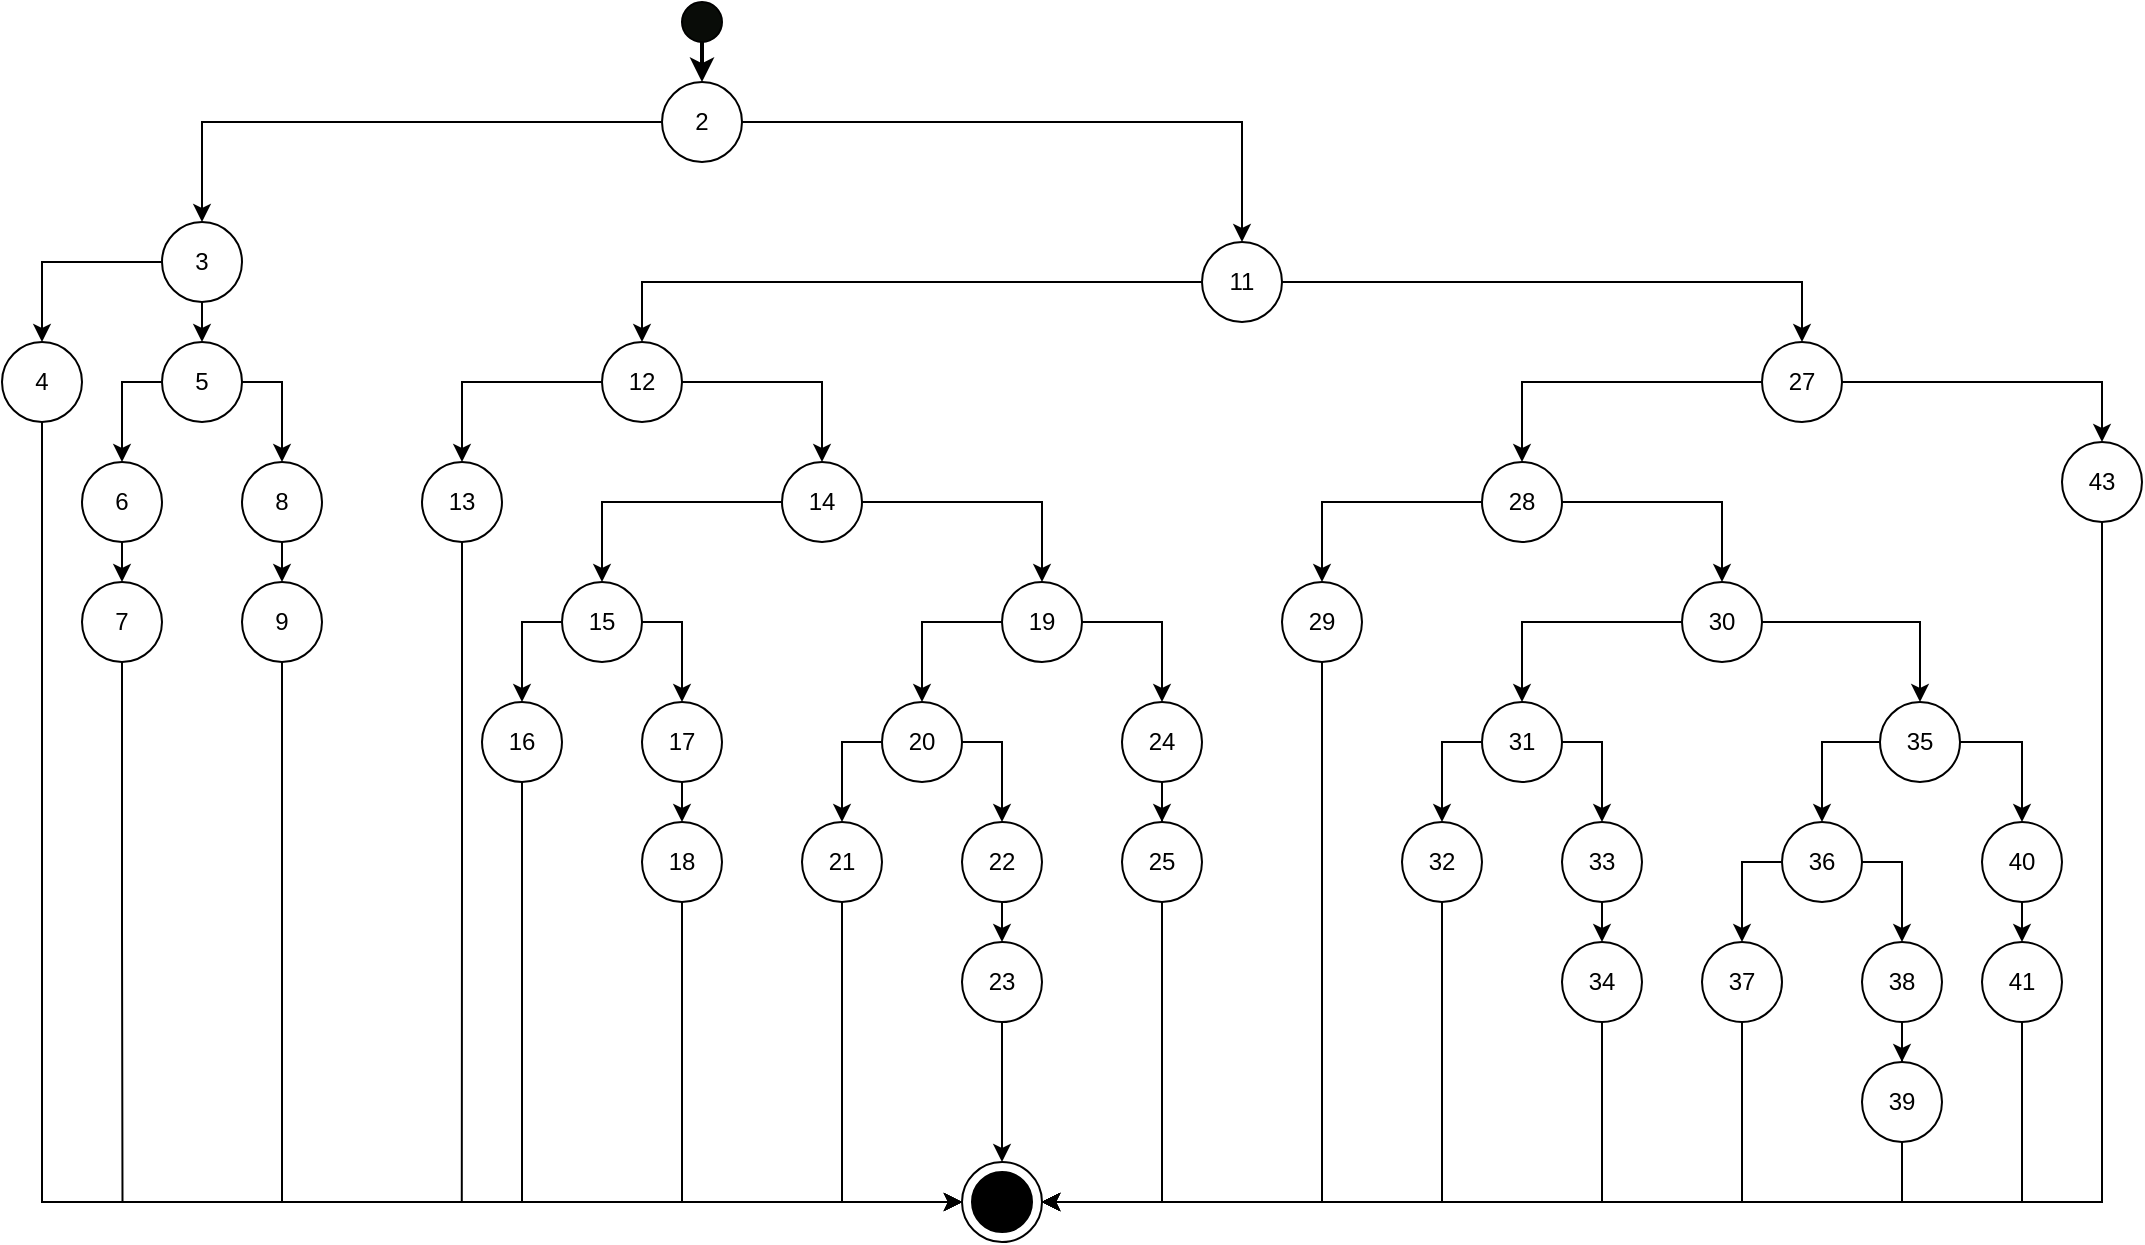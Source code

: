 <mxfile version="27.0.1">
  <diagram name="Page-1" id="9ES8DGGHy8GP_p8P-mcz">
    <mxGraphModel dx="1149" dy="633" grid="1" gridSize="10" guides="1" tooltips="1" connect="1" arrows="1" fold="1" page="1" pageScale="1" pageWidth="850" pageHeight="1100" math="0" shadow="0">
      <root>
        <mxCell id="0" />
        <mxCell id="1" parent="0" />
        <mxCell id="TJkIeTeqpMncl4AM9JZS-7" style="edgeStyle=orthogonalEdgeStyle;rounded=0;orthogonalLoop=1;jettySize=auto;html=1;exitX=0;exitY=0.5;exitDx=0;exitDy=0;entryX=0.5;entryY=0;entryDx=0;entryDy=0;" edge="1" parent="1" source="TJkIeTeqpMncl4AM9JZS-2" target="TJkIeTeqpMncl4AM9JZS-3">
          <mxGeometry relative="1" as="geometry" />
        </mxCell>
        <mxCell id="TJkIeTeqpMncl4AM9JZS-8" style="edgeStyle=orthogonalEdgeStyle;rounded=0;orthogonalLoop=1;jettySize=auto;html=1;exitX=1;exitY=0.5;exitDx=0;exitDy=0;entryX=0.5;entryY=0;entryDx=0;entryDy=0;" edge="1" parent="1" source="TJkIeTeqpMncl4AM9JZS-2" target="TJkIeTeqpMncl4AM9JZS-4">
          <mxGeometry relative="1" as="geometry" />
        </mxCell>
        <mxCell id="TJkIeTeqpMncl4AM9JZS-2" value="2" style="ellipse;whiteSpace=wrap;html=1;aspect=fixed;" vertex="1" parent="1">
          <mxGeometry x="450" y="210" width="40" height="40" as="geometry" />
        </mxCell>
        <mxCell id="TJkIeTeqpMncl4AM9JZS-9" style="edgeStyle=orthogonalEdgeStyle;rounded=0;orthogonalLoop=1;jettySize=auto;html=1;exitX=0;exitY=0.5;exitDx=0;exitDy=0;entryX=0.5;entryY=0;entryDx=0;entryDy=0;" edge="1" parent="1" source="TJkIeTeqpMncl4AM9JZS-3" target="TJkIeTeqpMncl4AM9JZS-5">
          <mxGeometry relative="1" as="geometry" />
        </mxCell>
        <mxCell id="TJkIeTeqpMncl4AM9JZS-10" style="edgeStyle=orthogonalEdgeStyle;rounded=0;orthogonalLoop=1;jettySize=auto;html=1;exitX=0.5;exitY=1;exitDx=0;exitDy=0;entryX=0.5;entryY=0;entryDx=0;entryDy=0;" edge="1" parent="1" source="TJkIeTeqpMncl4AM9JZS-3" target="TJkIeTeqpMncl4AM9JZS-6">
          <mxGeometry relative="1" as="geometry" />
        </mxCell>
        <mxCell id="TJkIeTeqpMncl4AM9JZS-3" value="3" style="ellipse;whiteSpace=wrap;html=1;aspect=fixed;" vertex="1" parent="1">
          <mxGeometry x="200" y="280" width="40" height="40" as="geometry" />
        </mxCell>
        <mxCell id="TJkIeTeqpMncl4AM9JZS-21" style="edgeStyle=orthogonalEdgeStyle;rounded=0;orthogonalLoop=1;jettySize=auto;html=1;exitX=0;exitY=0.5;exitDx=0;exitDy=0;entryX=0.5;entryY=0;entryDx=0;entryDy=0;" edge="1" parent="1" source="TJkIeTeqpMncl4AM9JZS-4" target="TJkIeTeqpMncl4AM9JZS-19">
          <mxGeometry relative="1" as="geometry" />
        </mxCell>
        <mxCell id="TJkIeTeqpMncl4AM9JZS-53" style="edgeStyle=orthogonalEdgeStyle;rounded=0;orthogonalLoop=1;jettySize=auto;html=1;exitX=1;exitY=0.5;exitDx=0;exitDy=0;entryX=0.5;entryY=0;entryDx=0;entryDy=0;" edge="1" parent="1" source="TJkIeTeqpMncl4AM9JZS-4" target="TJkIeTeqpMncl4AM9JZS-20">
          <mxGeometry relative="1" as="geometry" />
        </mxCell>
        <mxCell id="TJkIeTeqpMncl4AM9JZS-4" value="11" style="ellipse;whiteSpace=wrap;html=1;aspect=fixed;" vertex="1" parent="1">
          <mxGeometry x="720" y="290" width="40" height="40" as="geometry" />
        </mxCell>
        <mxCell id="TJkIeTeqpMncl4AM9JZS-85" style="edgeStyle=orthogonalEdgeStyle;rounded=0;orthogonalLoop=1;jettySize=auto;html=1;exitX=0.5;exitY=1;exitDx=0;exitDy=0;entryX=0;entryY=0.5;entryDx=0;entryDy=0;" edge="1" parent="1" source="TJkIeTeqpMncl4AM9JZS-5" target="TJkIeTeqpMncl4AM9JZS-82">
          <mxGeometry relative="1" as="geometry" />
        </mxCell>
        <mxCell id="TJkIeTeqpMncl4AM9JZS-5" value="4" style="ellipse;whiteSpace=wrap;html=1;aspect=fixed;" vertex="1" parent="1">
          <mxGeometry x="120" y="340" width="40" height="40" as="geometry" />
        </mxCell>
        <mxCell id="TJkIeTeqpMncl4AM9JZS-12" style="edgeStyle=orthogonalEdgeStyle;rounded=0;orthogonalLoop=1;jettySize=auto;html=1;exitX=0;exitY=0.5;exitDx=0;exitDy=0;" edge="1" parent="1" source="TJkIeTeqpMncl4AM9JZS-6" target="TJkIeTeqpMncl4AM9JZS-11">
          <mxGeometry relative="1" as="geometry" />
        </mxCell>
        <mxCell id="TJkIeTeqpMncl4AM9JZS-14" style="edgeStyle=orthogonalEdgeStyle;rounded=0;orthogonalLoop=1;jettySize=auto;html=1;exitX=1;exitY=0.5;exitDx=0;exitDy=0;entryX=0.5;entryY=0;entryDx=0;entryDy=0;" edge="1" parent="1" source="TJkIeTeqpMncl4AM9JZS-6" target="TJkIeTeqpMncl4AM9JZS-13">
          <mxGeometry relative="1" as="geometry" />
        </mxCell>
        <mxCell id="TJkIeTeqpMncl4AM9JZS-6" value="5" style="ellipse;whiteSpace=wrap;html=1;aspect=fixed;" vertex="1" parent="1">
          <mxGeometry x="200" y="340" width="40" height="40" as="geometry" />
        </mxCell>
        <mxCell id="TJkIeTeqpMncl4AM9JZS-16" style="edgeStyle=orthogonalEdgeStyle;rounded=0;orthogonalLoop=1;jettySize=auto;html=1;exitX=0.5;exitY=1;exitDx=0;exitDy=0;entryX=0.5;entryY=0;entryDx=0;entryDy=0;" edge="1" parent="1" source="TJkIeTeqpMncl4AM9JZS-11" target="TJkIeTeqpMncl4AM9JZS-15">
          <mxGeometry relative="1" as="geometry" />
        </mxCell>
        <mxCell id="TJkIeTeqpMncl4AM9JZS-11" value="6" style="ellipse;whiteSpace=wrap;html=1;aspect=fixed;" vertex="1" parent="1">
          <mxGeometry x="160" y="400" width="40" height="40" as="geometry" />
        </mxCell>
        <mxCell id="TJkIeTeqpMncl4AM9JZS-18" style="edgeStyle=orthogonalEdgeStyle;rounded=0;orthogonalLoop=1;jettySize=auto;html=1;exitX=0.5;exitY=1;exitDx=0;exitDy=0;entryX=0.5;entryY=0;entryDx=0;entryDy=0;" edge="1" parent="1" source="TJkIeTeqpMncl4AM9JZS-13" target="TJkIeTeqpMncl4AM9JZS-17">
          <mxGeometry relative="1" as="geometry" />
        </mxCell>
        <mxCell id="TJkIeTeqpMncl4AM9JZS-13" value="8" style="ellipse;whiteSpace=wrap;html=1;aspect=fixed;" vertex="1" parent="1">
          <mxGeometry x="240" y="400" width="40" height="40" as="geometry" />
        </mxCell>
        <mxCell id="TJkIeTeqpMncl4AM9JZS-110" style="edgeStyle=orthogonalEdgeStyle;rounded=0;orthogonalLoop=1;jettySize=auto;html=1;exitX=0.5;exitY=1;exitDx=0;exitDy=0;endArrow=none;startFill=0;" edge="1" parent="1" source="TJkIeTeqpMncl4AM9JZS-15">
          <mxGeometry relative="1" as="geometry">
            <mxPoint x="180.25" y="770" as="targetPoint" />
          </mxGeometry>
        </mxCell>
        <mxCell id="TJkIeTeqpMncl4AM9JZS-15" value="7" style="ellipse;whiteSpace=wrap;html=1;aspect=fixed;" vertex="1" parent="1">
          <mxGeometry x="160" y="460" width="40" height="40" as="geometry" />
        </mxCell>
        <mxCell id="TJkIeTeqpMncl4AM9JZS-88" style="edgeStyle=orthogonalEdgeStyle;rounded=0;orthogonalLoop=1;jettySize=auto;html=1;exitX=0.5;exitY=1;exitDx=0;exitDy=0;entryX=0;entryY=0.5;entryDx=0;entryDy=0;" edge="1" parent="1" source="TJkIeTeqpMncl4AM9JZS-17" target="TJkIeTeqpMncl4AM9JZS-82">
          <mxGeometry relative="1" as="geometry" />
        </mxCell>
        <mxCell id="TJkIeTeqpMncl4AM9JZS-17" value="9" style="ellipse;whiteSpace=wrap;html=1;aspect=fixed;" vertex="1" parent="1">
          <mxGeometry x="240" y="460" width="40" height="40" as="geometry" />
        </mxCell>
        <mxCell id="TJkIeTeqpMncl4AM9JZS-29" style="edgeStyle=orthogonalEdgeStyle;rounded=0;orthogonalLoop=1;jettySize=auto;html=1;exitX=0;exitY=0.5;exitDx=0;exitDy=0;entryX=0.5;entryY=0;entryDx=0;entryDy=0;" edge="1" parent="1" source="TJkIeTeqpMncl4AM9JZS-19" target="TJkIeTeqpMncl4AM9JZS-22">
          <mxGeometry relative="1" as="geometry" />
        </mxCell>
        <mxCell id="TJkIeTeqpMncl4AM9JZS-30" style="edgeStyle=orthogonalEdgeStyle;rounded=0;orthogonalLoop=1;jettySize=auto;html=1;exitX=1;exitY=0.5;exitDx=0;exitDy=0;" edge="1" parent="1" source="TJkIeTeqpMncl4AM9JZS-19" target="TJkIeTeqpMncl4AM9JZS-23">
          <mxGeometry relative="1" as="geometry" />
        </mxCell>
        <mxCell id="TJkIeTeqpMncl4AM9JZS-19" value="12" style="ellipse;whiteSpace=wrap;html=1;aspect=fixed;" vertex="1" parent="1">
          <mxGeometry x="420" y="340" width="40" height="40" as="geometry" />
        </mxCell>
        <mxCell id="TJkIeTeqpMncl4AM9JZS-80" style="edgeStyle=orthogonalEdgeStyle;rounded=0;orthogonalLoop=1;jettySize=auto;html=1;exitX=0;exitY=0.5;exitDx=0;exitDy=0;entryX=0.5;entryY=0;entryDx=0;entryDy=0;" edge="1" parent="1" source="TJkIeTeqpMncl4AM9JZS-20" target="TJkIeTeqpMncl4AM9JZS-51">
          <mxGeometry relative="1" as="geometry" />
        </mxCell>
        <mxCell id="TJkIeTeqpMncl4AM9JZS-81" style="edgeStyle=orthogonalEdgeStyle;rounded=0;orthogonalLoop=1;jettySize=auto;html=1;exitX=1;exitY=0.5;exitDx=0;exitDy=0;entryX=0.5;entryY=0;entryDx=0;entryDy=0;" edge="1" parent="1" source="TJkIeTeqpMncl4AM9JZS-20" target="TJkIeTeqpMncl4AM9JZS-52">
          <mxGeometry relative="1" as="geometry" />
        </mxCell>
        <mxCell id="TJkIeTeqpMncl4AM9JZS-20" value="27" style="ellipse;whiteSpace=wrap;html=1;aspect=fixed;" vertex="1" parent="1">
          <mxGeometry x="1000" y="340" width="40" height="40" as="geometry" />
        </mxCell>
        <mxCell id="TJkIeTeqpMncl4AM9JZS-111" style="edgeStyle=orthogonalEdgeStyle;rounded=0;orthogonalLoop=1;jettySize=auto;html=1;exitX=0.5;exitY=1;exitDx=0;exitDy=0;endArrow=none;startFill=0;" edge="1" parent="1" source="TJkIeTeqpMncl4AM9JZS-22">
          <mxGeometry relative="1" as="geometry">
            <mxPoint x="349.889" y="770" as="targetPoint" />
          </mxGeometry>
        </mxCell>
        <mxCell id="TJkIeTeqpMncl4AM9JZS-22" value="13" style="ellipse;whiteSpace=wrap;html=1;aspect=fixed;" vertex="1" parent="1">
          <mxGeometry x="330" y="400" width="40" height="40" as="geometry" />
        </mxCell>
        <mxCell id="TJkIeTeqpMncl4AM9JZS-32" style="edgeStyle=orthogonalEdgeStyle;rounded=0;orthogonalLoop=1;jettySize=auto;html=1;exitX=0;exitY=0.5;exitDx=0;exitDy=0;entryX=0.5;entryY=0;entryDx=0;entryDy=0;" edge="1" parent="1" source="TJkIeTeqpMncl4AM9JZS-23" target="TJkIeTeqpMncl4AM9JZS-24">
          <mxGeometry relative="1" as="geometry" />
        </mxCell>
        <mxCell id="TJkIeTeqpMncl4AM9JZS-34" style="edgeStyle=orthogonalEdgeStyle;rounded=0;orthogonalLoop=1;jettySize=auto;html=1;exitX=1;exitY=0.5;exitDx=0;exitDy=0;entryX=0.5;entryY=0;entryDx=0;entryDy=0;" edge="1" parent="1" source="TJkIeTeqpMncl4AM9JZS-23" target="TJkIeTeqpMncl4AM9JZS-28">
          <mxGeometry relative="1" as="geometry" />
        </mxCell>
        <mxCell id="TJkIeTeqpMncl4AM9JZS-23" value="14" style="ellipse;whiteSpace=wrap;html=1;aspect=fixed;" vertex="1" parent="1">
          <mxGeometry x="510" y="400" width="40" height="40" as="geometry" />
        </mxCell>
        <mxCell id="TJkIeTeqpMncl4AM9JZS-36" style="edgeStyle=orthogonalEdgeStyle;rounded=0;orthogonalLoop=1;jettySize=auto;html=1;exitX=0;exitY=0.5;exitDx=0;exitDy=0;entryX=0.5;entryY=0;entryDx=0;entryDy=0;" edge="1" parent="1" source="TJkIeTeqpMncl4AM9JZS-24" target="TJkIeTeqpMncl4AM9JZS-25">
          <mxGeometry relative="1" as="geometry" />
        </mxCell>
        <mxCell id="TJkIeTeqpMncl4AM9JZS-37" style="edgeStyle=orthogonalEdgeStyle;rounded=0;orthogonalLoop=1;jettySize=auto;html=1;exitX=1;exitY=0.5;exitDx=0;exitDy=0;entryX=0.5;entryY=0;entryDx=0;entryDy=0;" edge="1" parent="1" source="TJkIeTeqpMncl4AM9JZS-24" target="TJkIeTeqpMncl4AM9JZS-26">
          <mxGeometry relative="1" as="geometry" />
        </mxCell>
        <mxCell id="TJkIeTeqpMncl4AM9JZS-24" value="15" style="ellipse;whiteSpace=wrap;html=1;aspect=fixed;" vertex="1" parent="1">
          <mxGeometry x="400" y="460" width="40" height="40" as="geometry" />
        </mxCell>
        <mxCell id="TJkIeTeqpMncl4AM9JZS-89" style="edgeStyle=orthogonalEdgeStyle;rounded=0;orthogonalLoop=1;jettySize=auto;html=1;exitX=0.5;exitY=1;exitDx=0;exitDy=0;entryX=0;entryY=0.5;entryDx=0;entryDy=0;" edge="1" parent="1" source="TJkIeTeqpMncl4AM9JZS-25" target="TJkIeTeqpMncl4AM9JZS-82">
          <mxGeometry relative="1" as="geometry" />
        </mxCell>
        <mxCell id="TJkIeTeqpMncl4AM9JZS-25" value="16" style="ellipse;whiteSpace=wrap;html=1;aspect=fixed;" vertex="1" parent="1">
          <mxGeometry x="360" y="520" width="40" height="40" as="geometry" />
        </mxCell>
        <mxCell id="TJkIeTeqpMncl4AM9JZS-38" style="edgeStyle=orthogonalEdgeStyle;rounded=0;orthogonalLoop=1;jettySize=auto;html=1;exitX=0.5;exitY=1;exitDx=0;exitDy=0;entryX=0.5;entryY=0;entryDx=0;entryDy=0;" edge="1" parent="1" source="TJkIeTeqpMncl4AM9JZS-26" target="TJkIeTeqpMncl4AM9JZS-27">
          <mxGeometry relative="1" as="geometry" />
        </mxCell>
        <mxCell id="TJkIeTeqpMncl4AM9JZS-26" value="17" style="ellipse;whiteSpace=wrap;html=1;aspect=fixed;" vertex="1" parent="1">
          <mxGeometry x="440" y="520" width="40" height="40" as="geometry" />
        </mxCell>
        <mxCell id="TJkIeTeqpMncl4AM9JZS-90" style="edgeStyle=orthogonalEdgeStyle;rounded=0;orthogonalLoop=1;jettySize=auto;html=1;exitX=0.5;exitY=1;exitDx=0;exitDy=0;entryX=0;entryY=0.5;entryDx=0;entryDy=0;" edge="1" parent="1" source="TJkIeTeqpMncl4AM9JZS-27" target="TJkIeTeqpMncl4AM9JZS-82">
          <mxGeometry relative="1" as="geometry" />
        </mxCell>
        <mxCell id="TJkIeTeqpMncl4AM9JZS-27" value="18" style="ellipse;whiteSpace=wrap;html=1;aspect=fixed;" vertex="1" parent="1">
          <mxGeometry x="440" y="580" width="40" height="40" as="geometry" />
        </mxCell>
        <mxCell id="TJkIeTeqpMncl4AM9JZS-45" style="edgeStyle=orthogonalEdgeStyle;rounded=0;orthogonalLoop=1;jettySize=auto;html=1;exitX=0;exitY=0.5;exitDx=0;exitDy=0;entryX=0.5;entryY=0;entryDx=0;entryDy=0;" edge="1" parent="1" source="TJkIeTeqpMncl4AM9JZS-28" target="TJkIeTeqpMncl4AM9JZS-39">
          <mxGeometry relative="1" as="geometry" />
        </mxCell>
        <mxCell id="TJkIeTeqpMncl4AM9JZS-46" style="edgeStyle=orthogonalEdgeStyle;rounded=0;orthogonalLoop=1;jettySize=auto;html=1;exitX=1;exitY=0.5;exitDx=0;exitDy=0;entryX=0.5;entryY=0;entryDx=0;entryDy=0;" edge="1" parent="1" source="TJkIeTeqpMncl4AM9JZS-28" target="TJkIeTeqpMncl4AM9JZS-40">
          <mxGeometry relative="1" as="geometry" />
        </mxCell>
        <mxCell id="TJkIeTeqpMncl4AM9JZS-28" value="19" style="ellipse;whiteSpace=wrap;html=1;aspect=fixed;" vertex="1" parent="1">
          <mxGeometry x="620" y="460" width="40" height="40" as="geometry" />
        </mxCell>
        <mxCell id="TJkIeTeqpMncl4AM9JZS-47" style="edgeStyle=orthogonalEdgeStyle;rounded=0;orthogonalLoop=1;jettySize=auto;html=1;exitX=0;exitY=0.5;exitDx=0;exitDy=0;entryX=0.5;entryY=0;entryDx=0;entryDy=0;" edge="1" parent="1" source="TJkIeTeqpMncl4AM9JZS-39" target="TJkIeTeqpMncl4AM9JZS-41">
          <mxGeometry relative="1" as="geometry" />
        </mxCell>
        <mxCell id="TJkIeTeqpMncl4AM9JZS-48" style="edgeStyle=orthogonalEdgeStyle;rounded=0;orthogonalLoop=1;jettySize=auto;html=1;exitX=1;exitY=0.5;exitDx=0;exitDy=0;entryX=0.5;entryY=0;entryDx=0;entryDy=0;" edge="1" parent="1" source="TJkIeTeqpMncl4AM9JZS-39" target="TJkIeTeqpMncl4AM9JZS-42">
          <mxGeometry relative="1" as="geometry" />
        </mxCell>
        <mxCell id="TJkIeTeqpMncl4AM9JZS-39" value="20" style="ellipse;whiteSpace=wrap;html=1;aspect=fixed;" vertex="1" parent="1">
          <mxGeometry x="560" y="520" width="40" height="40" as="geometry" />
        </mxCell>
        <mxCell id="TJkIeTeqpMncl4AM9JZS-50" style="edgeStyle=orthogonalEdgeStyle;rounded=0;orthogonalLoop=1;jettySize=auto;html=1;exitX=0.5;exitY=1;exitDx=0;exitDy=0;" edge="1" parent="1" source="TJkIeTeqpMncl4AM9JZS-40" target="TJkIeTeqpMncl4AM9JZS-44">
          <mxGeometry relative="1" as="geometry" />
        </mxCell>
        <mxCell id="TJkIeTeqpMncl4AM9JZS-40" value="24" style="ellipse;whiteSpace=wrap;html=1;aspect=fixed;" vertex="1" parent="1">
          <mxGeometry x="680" y="520" width="40" height="40" as="geometry" />
        </mxCell>
        <mxCell id="TJkIeTeqpMncl4AM9JZS-91" style="edgeStyle=orthogonalEdgeStyle;rounded=0;orthogonalLoop=1;jettySize=auto;html=1;exitX=0.5;exitY=1;exitDx=0;exitDy=0;entryX=0;entryY=0.5;entryDx=0;entryDy=0;" edge="1" parent="1" source="TJkIeTeqpMncl4AM9JZS-41" target="TJkIeTeqpMncl4AM9JZS-82">
          <mxGeometry relative="1" as="geometry" />
        </mxCell>
        <mxCell id="TJkIeTeqpMncl4AM9JZS-41" value="21" style="ellipse;whiteSpace=wrap;html=1;aspect=fixed;" vertex="1" parent="1">
          <mxGeometry x="520" y="580" width="40" height="40" as="geometry" />
        </mxCell>
        <mxCell id="TJkIeTeqpMncl4AM9JZS-49" style="edgeStyle=orthogonalEdgeStyle;rounded=0;orthogonalLoop=1;jettySize=auto;html=1;exitX=0.5;exitY=1;exitDx=0;exitDy=0;entryX=0.5;entryY=0;entryDx=0;entryDy=0;" edge="1" parent="1" source="TJkIeTeqpMncl4AM9JZS-42" target="TJkIeTeqpMncl4AM9JZS-43">
          <mxGeometry relative="1" as="geometry" />
        </mxCell>
        <mxCell id="TJkIeTeqpMncl4AM9JZS-42" value="22" style="ellipse;whiteSpace=wrap;html=1;aspect=fixed;" vertex="1" parent="1">
          <mxGeometry x="600" y="580" width="40" height="40" as="geometry" />
        </mxCell>
        <mxCell id="TJkIeTeqpMncl4AM9JZS-92" style="edgeStyle=orthogonalEdgeStyle;rounded=0;orthogonalLoop=1;jettySize=auto;html=1;exitX=0.5;exitY=1;exitDx=0;exitDy=0;entryX=0.5;entryY=0;entryDx=0;entryDy=0;" edge="1" parent="1" source="TJkIeTeqpMncl4AM9JZS-43" target="TJkIeTeqpMncl4AM9JZS-82">
          <mxGeometry relative="1" as="geometry">
            <mxPoint x="620.333" y="740" as="targetPoint" />
          </mxGeometry>
        </mxCell>
        <mxCell id="TJkIeTeqpMncl4AM9JZS-43" value="23" style="ellipse;whiteSpace=wrap;html=1;aspect=fixed;" vertex="1" parent="1">
          <mxGeometry x="600" y="640" width="40" height="40" as="geometry" />
        </mxCell>
        <mxCell id="TJkIeTeqpMncl4AM9JZS-93" style="edgeStyle=orthogonalEdgeStyle;rounded=0;orthogonalLoop=1;jettySize=auto;html=1;exitX=0.5;exitY=1;exitDx=0;exitDy=0;entryX=1;entryY=0.5;entryDx=0;entryDy=0;" edge="1" parent="1" source="TJkIeTeqpMncl4AM9JZS-44" target="TJkIeTeqpMncl4AM9JZS-82">
          <mxGeometry relative="1" as="geometry" />
        </mxCell>
        <mxCell id="TJkIeTeqpMncl4AM9JZS-44" value="25" style="ellipse;whiteSpace=wrap;html=1;aspect=fixed;" vertex="1" parent="1">
          <mxGeometry x="680" y="580" width="40" height="40" as="geometry" />
        </mxCell>
        <mxCell id="TJkIeTeqpMncl4AM9JZS-56" style="edgeStyle=orthogonalEdgeStyle;rounded=0;orthogonalLoop=1;jettySize=auto;html=1;exitX=0;exitY=0.5;exitDx=0;exitDy=0;entryX=0.5;entryY=0;entryDx=0;entryDy=0;" edge="1" parent="1" source="TJkIeTeqpMncl4AM9JZS-51" target="TJkIeTeqpMncl4AM9JZS-54">
          <mxGeometry relative="1" as="geometry" />
        </mxCell>
        <mxCell id="TJkIeTeqpMncl4AM9JZS-57" style="edgeStyle=orthogonalEdgeStyle;rounded=0;orthogonalLoop=1;jettySize=auto;html=1;exitX=1;exitY=0.5;exitDx=0;exitDy=0;entryX=0.5;entryY=0;entryDx=0;entryDy=0;" edge="1" parent="1" source="TJkIeTeqpMncl4AM9JZS-51" target="TJkIeTeqpMncl4AM9JZS-55">
          <mxGeometry relative="1" as="geometry" />
        </mxCell>
        <mxCell id="TJkIeTeqpMncl4AM9JZS-51" value="28" style="ellipse;whiteSpace=wrap;html=1;aspect=fixed;" vertex="1" parent="1">
          <mxGeometry x="860" y="400" width="40" height="40" as="geometry" />
        </mxCell>
        <mxCell id="TJkIeTeqpMncl4AM9JZS-106" style="edgeStyle=orthogonalEdgeStyle;rounded=0;orthogonalLoop=1;jettySize=auto;html=1;exitX=0.5;exitY=1;exitDx=0;exitDy=0;entryX=1;entryY=0.5;entryDx=0;entryDy=0;" edge="1" parent="1" source="TJkIeTeqpMncl4AM9JZS-52" target="TJkIeTeqpMncl4AM9JZS-82">
          <mxGeometry relative="1" as="geometry" />
        </mxCell>
        <mxCell id="TJkIeTeqpMncl4AM9JZS-52" value="43" style="ellipse;whiteSpace=wrap;html=1;aspect=fixed;" vertex="1" parent="1">
          <mxGeometry x="1150" y="390" width="40" height="40" as="geometry" />
        </mxCell>
        <mxCell id="TJkIeTeqpMncl4AM9JZS-94" style="edgeStyle=orthogonalEdgeStyle;rounded=0;orthogonalLoop=1;jettySize=auto;html=1;exitX=0.5;exitY=1;exitDx=0;exitDy=0;entryX=1;entryY=0.5;entryDx=0;entryDy=0;" edge="1" parent="1" source="TJkIeTeqpMncl4AM9JZS-54" target="TJkIeTeqpMncl4AM9JZS-82">
          <mxGeometry relative="1" as="geometry" />
        </mxCell>
        <mxCell id="TJkIeTeqpMncl4AM9JZS-54" value="29" style="ellipse;whiteSpace=wrap;html=1;aspect=fixed;" vertex="1" parent="1">
          <mxGeometry x="760" y="460" width="40" height="40" as="geometry" />
        </mxCell>
        <mxCell id="TJkIeTeqpMncl4AM9JZS-60" style="edgeStyle=orthogonalEdgeStyle;rounded=0;orthogonalLoop=1;jettySize=auto;html=1;exitX=0;exitY=0.5;exitDx=0;exitDy=0;entryX=0.5;entryY=0;entryDx=0;entryDy=0;" edge="1" parent="1" source="TJkIeTeqpMncl4AM9JZS-55" target="TJkIeTeqpMncl4AM9JZS-58">
          <mxGeometry relative="1" as="geometry" />
        </mxCell>
        <mxCell id="TJkIeTeqpMncl4AM9JZS-61" style="edgeStyle=orthogonalEdgeStyle;rounded=0;orthogonalLoop=1;jettySize=auto;html=1;exitX=1;exitY=0.5;exitDx=0;exitDy=0;entryX=0.5;entryY=0;entryDx=0;entryDy=0;" edge="1" parent="1" source="TJkIeTeqpMncl4AM9JZS-55" target="TJkIeTeqpMncl4AM9JZS-59">
          <mxGeometry relative="1" as="geometry" />
        </mxCell>
        <mxCell id="TJkIeTeqpMncl4AM9JZS-55" value="30" style="ellipse;whiteSpace=wrap;html=1;aspect=fixed;" vertex="1" parent="1">
          <mxGeometry x="960" y="460" width="40" height="40" as="geometry" />
        </mxCell>
        <mxCell id="TJkIeTeqpMncl4AM9JZS-64" style="edgeStyle=orthogonalEdgeStyle;rounded=0;orthogonalLoop=1;jettySize=auto;html=1;exitX=0;exitY=0.5;exitDx=0;exitDy=0;entryX=0.5;entryY=0;entryDx=0;entryDy=0;" edge="1" parent="1" source="TJkIeTeqpMncl4AM9JZS-58" target="TJkIeTeqpMncl4AM9JZS-62">
          <mxGeometry relative="1" as="geometry" />
        </mxCell>
        <mxCell id="TJkIeTeqpMncl4AM9JZS-65" style="edgeStyle=orthogonalEdgeStyle;rounded=0;orthogonalLoop=1;jettySize=auto;html=1;exitX=1;exitY=0.5;exitDx=0;exitDy=0;entryX=0.5;entryY=0;entryDx=0;entryDy=0;" edge="1" parent="1" source="TJkIeTeqpMncl4AM9JZS-58" target="TJkIeTeqpMncl4AM9JZS-63">
          <mxGeometry relative="1" as="geometry" />
        </mxCell>
        <mxCell id="TJkIeTeqpMncl4AM9JZS-58" value="31" style="ellipse;whiteSpace=wrap;html=1;aspect=fixed;" vertex="1" parent="1">
          <mxGeometry x="860" y="520" width="40" height="40" as="geometry" />
        </mxCell>
        <mxCell id="TJkIeTeqpMncl4AM9JZS-76" style="edgeStyle=orthogonalEdgeStyle;rounded=0;orthogonalLoop=1;jettySize=auto;html=1;exitX=0;exitY=0.5;exitDx=0;exitDy=0;entryX=0.5;entryY=0;entryDx=0;entryDy=0;" edge="1" parent="1" source="TJkIeTeqpMncl4AM9JZS-59" target="TJkIeTeqpMncl4AM9JZS-67">
          <mxGeometry relative="1" as="geometry" />
        </mxCell>
        <mxCell id="TJkIeTeqpMncl4AM9JZS-77" style="edgeStyle=orthogonalEdgeStyle;rounded=0;orthogonalLoop=1;jettySize=auto;html=1;exitX=1;exitY=0.5;exitDx=0;exitDy=0;entryX=0.5;entryY=0;entryDx=0;entryDy=0;" edge="1" parent="1" source="TJkIeTeqpMncl4AM9JZS-59" target="TJkIeTeqpMncl4AM9JZS-68">
          <mxGeometry relative="1" as="geometry" />
        </mxCell>
        <mxCell id="TJkIeTeqpMncl4AM9JZS-59" value="35" style="ellipse;whiteSpace=wrap;html=1;aspect=fixed;" vertex="1" parent="1">
          <mxGeometry x="1059" y="520" width="40" height="40" as="geometry" />
        </mxCell>
        <mxCell id="TJkIeTeqpMncl4AM9JZS-104" style="edgeStyle=orthogonalEdgeStyle;rounded=0;orthogonalLoop=1;jettySize=auto;html=1;exitX=0.5;exitY=1;exitDx=0;exitDy=0;entryX=1;entryY=0.5;entryDx=0;entryDy=0;" edge="1" parent="1" source="TJkIeTeqpMncl4AM9JZS-62" target="TJkIeTeqpMncl4AM9JZS-82">
          <mxGeometry relative="1" as="geometry" />
        </mxCell>
        <mxCell id="TJkIeTeqpMncl4AM9JZS-62" value="32" style="ellipse;whiteSpace=wrap;html=1;aspect=fixed;" vertex="1" parent="1">
          <mxGeometry x="820" y="580" width="40" height="40" as="geometry" />
        </mxCell>
        <mxCell id="TJkIeTeqpMncl4AM9JZS-96" style="edgeStyle=orthogonalEdgeStyle;rounded=0;orthogonalLoop=1;jettySize=auto;html=1;exitX=0.5;exitY=1;exitDx=0;exitDy=0;entryX=0.5;entryY=0;entryDx=0;entryDy=0;" edge="1" parent="1" source="TJkIeTeqpMncl4AM9JZS-63" target="TJkIeTeqpMncl4AM9JZS-66">
          <mxGeometry relative="1" as="geometry" />
        </mxCell>
        <mxCell id="TJkIeTeqpMncl4AM9JZS-63" value="33" style="ellipse;whiteSpace=wrap;html=1;aspect=fixed;" vertex="1" parent="1">
          <mxGeometry x="900" y="580" width="40" height="40" as="geometry" />
        </mxCell>
        <mxCell id="TJkIeTeqpMncl4AM9JZS-97" style="edgeStyle=orthogonalEdgeStyle;rounded=0;orthogonalLoop=1;jettySize=auto;html=1;exitX=0.5;exitY=1;exitDx=0;exitDy=0;entryX=1;entryY=0.5;entryDx=0;entryDy=0;" edge="1" parent="1" source="TJkIeTeqpMncl4AM9JZS-66" target="TJkIeTeqpMncl4AM9JZS-82">
          <mxGeometry relative="1" as="geometry" />
        </mxCell>
        <mxCell id="TJkIeTeqpMncl4AM9JZS-66" value="34" style="ellipse;whiteSpace=wrap;html=1;aspect=fixed;" vertex="1" parent="1">
          <mxGeometry x="900" y="640" width="40" height="40" as="geometry" />
        </mxCell>
        <mxCell id="TJkIeTeqpMncl4AM9JZS-72" style="edgeStyle=orthogonalEdgeStyle;rounded=0;orthogonalLoop=1;jettySize=auto;html=1;exitX=0;exitY=0.5;exitDx=0;exitDy=0;entryX=0.5;entryY=0;entryDx=0;entryDy=0;" edge="1" parent="1" source="TJkIeTeqpMncl4AM9JZS-67" target="TJkIeTeqpMncl4AM9JZS-69">
          <mxGeometry relative="1" as="geometry" />
        </mxCell>
        <mxCell id="TJkIeTeqpMncl4AM9JZS-73" style="edgeStyle=orthogonalEdgeStyle;rounded=0;orthogonalLoop=1;jettySize=auto;html=1;exitX=1;exitY=0.5;exitDx=0;exitDy=0;entryX=0.5;entryY=0;entryDx=0;entryDy=0;" edge="1" parent="1" source="TJkIeTeqpMncl4AM9JZS-67" target="TJkIeTeqpMncl4AM9JZS-70">
          <mxGeometry relative="1" as="geometry" />
        </mxCell>
        <mxCell id="TJkIeTeqpMncl4AM9JZS-67" value="36" style="ellipse;whiteSpace=wrap;html=1;aspect=fixed;" vertex="1" parent="1">
          <mxGeometry x="1010" y="580" width="40" height="40" as="geometry" />
        </mxCell>
        <mxCell id="TJkIeTeqpMncl4AM9JZS-79" style="edgeStyle=orthogonalEdgeStyle;rounded=0;orthogonalLoop=1;jettySize=auto;html=1;exitX=0.5;exitY=1;exitDx=0;exitDy=0;entryX=0.5;entryY=0;entryDx=0;entryDy=0;" edge="1" parent="1" source="TJkIeTeqpMncl4AM9JZS-68" target="TJkIeTeqpMncl4AM9JZS-75">
          <mxGeometry relative="1" as="geometry" />
        </mxCell>
        <mxCell id="TJkIeTeqpMncl4AM9JZS-68" value="40" style="ellipse;whiteSpace=wrap;html=1;aspect=fixed;" vertex="1" parent="1">
          <mxGeometry x="1110" y="580" width="40" height="40" as="geometry" />
        </mxCell>
        <mxCell id="TJkIeTeqpMncl4AM9JZS-99" style="edgeStyle=orthogonalEdgeStyle;rounded=0;orthogonalLoop=1;jettySize=auto;html=1;exitX=0.5;exitY=1;exitDx=0;exitDy=0;entryX=1;entryY=0.5;entryDx=0;entryDy=0;" edge="1" parent="1" source="TJkIeTeqpMncl4AM9JZS-69" target="TJkIeTeqpMncl4AM9JZS-82">
          <mxGeometry relative="1" as="geometry" />
        </mxCell>
        <mxCell id="TJkIeTeqpMncl4AM9JZS-69" value="37" style="ellipse;whiteSpace=wrap;html=1;aspect=fixed;" vertex="1" parent="1">
          <mxGeometry x="970" y="640" width="40" height="40" as="geometry" />
        </mxCell>
        <mxCell id="TJkIeTeqpMncl4AM9JZS-100" style="edgeStyle=orthogonalEdgeStyle;rounded=0;orthogonalLoop=1;jettySize=auto;html=1;exitX=0.5;exitY=1;exitDx=0;exitDy=0;" edge="1" parent="1" source="TJkIeTeqpMncl4AM9JZS-70" target="TJkIeTeqpMncl4AM9JZS-74">
          <mxGeometry relative="1" as="geometry" />
        </mxCell>
        <mxCell id="TJkIeTeqpMncl4AM9JZS-70" value="38" style="ellipse;whiteSpace=wrap;html=1;aspect=fixed;" vertex="1" parent="1">
          <mxGeometry x="1050" y="640" width="40" height="40" as="geometry" />
        </mxCell>
        <mxCell id="TJkIeTeqpMncl4AM9JZS-101" style="edgeStyle=orthogonalEdgeStyle;rounded=0;orthogonalLoop=1;jettySize=auto;html=1;exitX=0.5;exitY=1;exitDx=0;exitDy=0;entryX=1;entryY=0.5;entryDx=0;entryDy=0;" edge="1" parent="1" source="TJkIeTeqpMncl4AM9JZS-74" target="TJkIeTeqpMncl4AM9JZS-82">
          <mxGeometry relative="1" as="geometry" />
        </mxCell>
        <mxCell id="TJkIeTeqpMncl4AM9JZS-74" value="39" style="ellipse;whiteSpace=wrap;html=1;aspect=fixed;" vertex="1" parent="1">
          <mxGeometry x="1050" y="700" width="40" height="40" as="geometry" />
        </mxCell>
        <mxCell id="TJkIeTeqpMncl4AM9JZS-103" style="edgeStyle=orthogonalEdgeStyle;rounded=0;orthogonalLoop=1;jettySize=auto;html=1;exitX=0.5;exitY=1;exitDx=0;exitDy=0;entryX=1;entryY=0.5;entryDx=0;entryDy=0;" edge="1" parent="1" source="TJkIeTeqpMncl4AM9JZS-75" target="TJkIeTeqpMncl4AM9JZS-82">
          <mxGeometry relative="1" as="geometry" />
        </mxCell>
        <mxCell id="TJkIeTeqpMncl4AM9JZS-75" value="41" style="ellipse;whiteSpace=wrap;html=1;aspect=fixed;" vertex="1" parent="1">
          <mxGeometry x="1110" y="640" width="40" height="40" as="geometry" />
        </mxCell>
        <mxCell id="TJkIeTeqpMncl4AM9JZS-84" value="" style="group" vertex="1" connectable="0" parent="1">
          <mxGeometry x="600" y="750" width="40" height="40" as="geometry" />
        </mxCell>
        <mxCell id="TJkIeTeqpMncl4AM9JZS-82" value="" style="ellipse;whiteSpace=wrap;html=1;aspect=fixed;" vertex="1" parent="TJkIeTeqpMncl4AM9JZS-84">
          <mxGeometry width="40" height="40" as="geometry" />
        </mxCell>
        <mxCell id="TJkIeTeqpMncl4AM9JZS-83" value="" style="ellipse;whiteSpace=wrap;html=1;aspect=fixed;fillColor=#000000;strokeColor=light-dark(#000000, #6d5100);" vertex="1" parent="TJkIeTeqpMncl4AM9JZS-84">
          <mxGeometry x="5" y="5" width="30" height="30" as="geometry" />
        </mxCell>
        <mxCell id="TJkIeTeqpMncl4AM9JZS-109" style="edgeStyle=orthogonalEdgeStyle;rounded=0;orthogonalLoop=1;jettySize=auto;html=1;exitX=0.5;exitY=1;exitDx=0;exitDy=0;entryX=0.5;entryY=0;entryDx=0;entryDy=0;startSize=8;jumpSize=7;strokeWidth=2;" edge="1" parent="1" source="TJkIeTeqpMncl4AM9JZS-108" target="TJkIeTeqpMncl4AM9JZS-2">
          <mxGeometry relative="1" as="geometry" />
        </mxCell>
        <mxCell id="TJkIeTeqpMncl4AM9JZS-108" value="" style="ellipse;whiteSpace=wrap;html=1;aspect=fixed;gradientColor=none;fillColor=light-dark(#090c08, #ededed);" vertex="1" parent="1">
          <mxGeometry x="460" y="170" width="20" height="20" as="geometry" />
        </mxCell>
      </root>
    </mxGraphModel>
  </diagram>
</mxfile>
